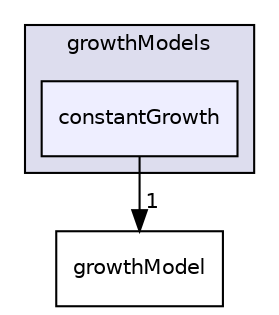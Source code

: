 digraph "constantGrowth" {
  bgcolor=transparent;
  compound=true
  node [ fontsize="10", fontname="Helvetica"];
  edge [ labelfontsize="10", labelfontname="Helvetica"];
  subgraph clusterdir_6940a7f58037034d8426ca1ed1224859 {
    graph [ bgcolor="#ddddee", pencolor="black", label="growthModels" fontname="Helvetica", fontsize="10", URL="dir_6940a7f58037034d8426ca1ed1224859.html"]
  dir_96543e7c798c74799d4424b894d0d171 [shape=box, label="constantGrowth", style="filled", fillcolor="#eeeeff", pencolor="black", URL="dir_96543e7c798c74799d4424b894d0d171.html"];
  }
  dir_ec684823dce04113314ce54695e567a3 [shape=box label="growthModel" URL="dir_ec684823dce04113314ce54695e567a3.html"];
  dir_96543e7c798c74799d4424b894d0d171->dir_ec684823dce04113314ce54695e567a3 [headlabel="1", labeldistance=1.5 headhref="dir_000092_000179.html"];
}
